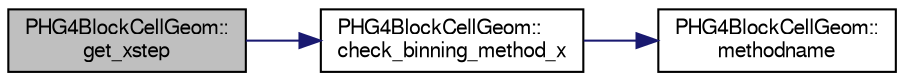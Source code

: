 digraph "PHG4BlockCellGeom::get_xstep"
{
  bgcolor="transparent";
  edge [fontname="FreeSans",fontsize="10",labelfontname="FreeSans",labelfontsize="10"];
  node [fontname="FreeSans",fontsize="10",shape=record];
  rankdir="LR";
  Node1 [label="PHG4BlockCellGeom::\lget_xstep",height=0.2,width=0.4,color="black", fillcolor="grey75", style="filled" fontcolor="black"];
  Node1 -> Node2 [color="midnightblue",fontsize="10",style="solid",fontname="FreeSans"];
  Node2 [label="PHG4BlockCellGeom::\lcheck_binning_method_x",height=0.2,width=0.4,color="black",URL="$d1/dd7/classPHG4BlockCellGeom.html#a5863658cd9620dc969dd720286e4e9d2"];
  Node2 -> Node3 [color="midnightblue",fontsize="10",style="solid",fontname="FreeSans"];
  Node3 [label="PHG4BlockCellGeom::\lmethodname",height=0.2,width=0.4,color="black",URL="$d1/dd7/classPHG4BlockCellGeom.html#aae9a78950e6844001da0ce7ae4b0ae77"];
}
